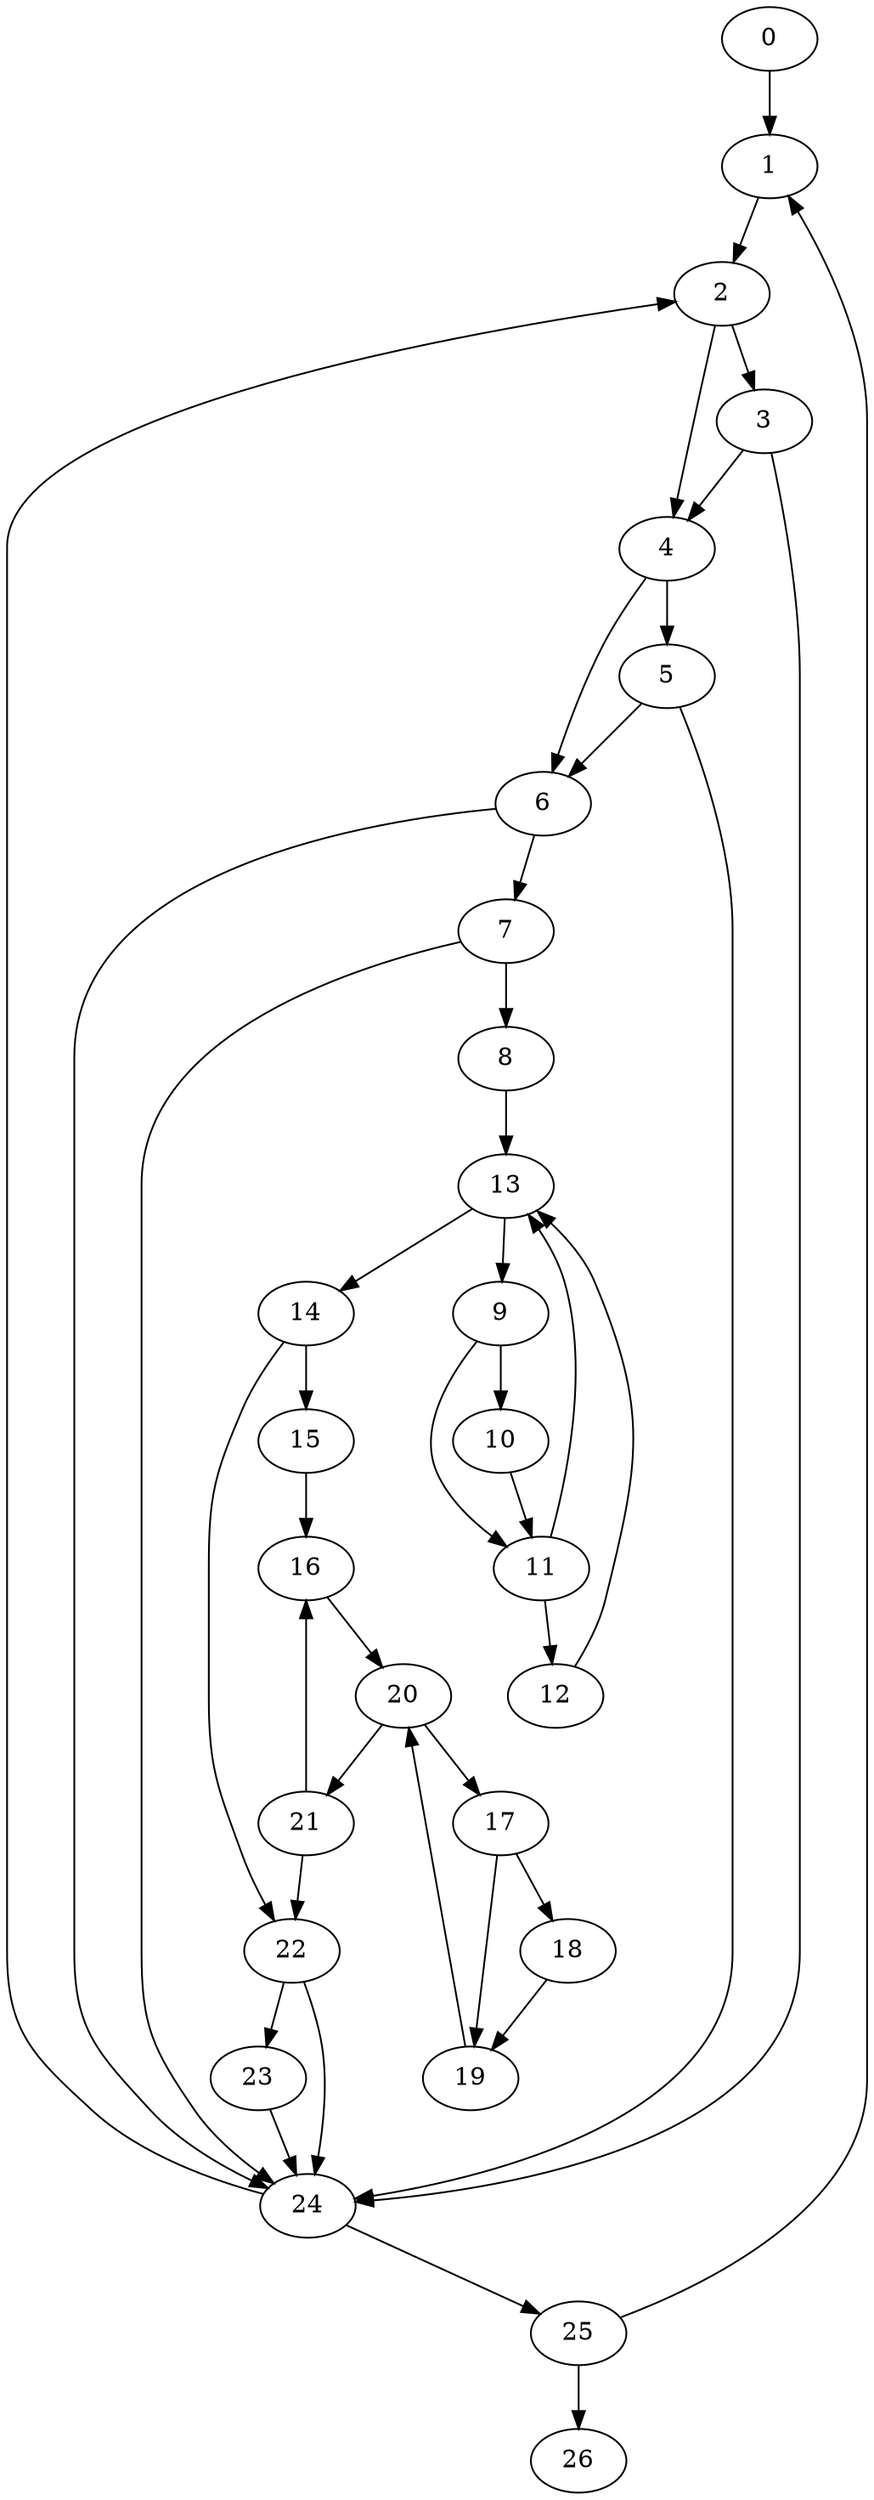 digraph {
	0
	1
	2
	3
	4
	5
	6
	7
	8
	9
	10
	11
	12
	13
	14
	15
	16
	17
	18
	19
	20
	21
	22
	23
	24
	25
	26
	24 -> 2
	1 -> 2
	2 -> 3
	8 -> 13
	11 -> 13
	12 -> 13
	14 -> 15
	17 -> 19
	18 -> 19
	2 -> 4
	3 -> 4
	20 -> 17
	17 -> 18
	20 -> 21
	14 -> 22
	21 -> 22
	15 -> 16
	21 -> 16
	13 -> 9
	6 -> 24
	7 -> 24
	22 -> 24
	23 -> 24
	3 -> 24
	5 -> 24
	0 -> 1
	25 -> 1
	4 -> 5
	6 -> 7
	16 -> 20
	19 -> 20
	24 -> 25
	5 -> 6
	4 -> 6
	7 -> 8
	11 -> 12
	22 -> 23
	25 -> 26
	9 -> 11
	10 -> 11
	9 -> 10
	13 -> 14
}
